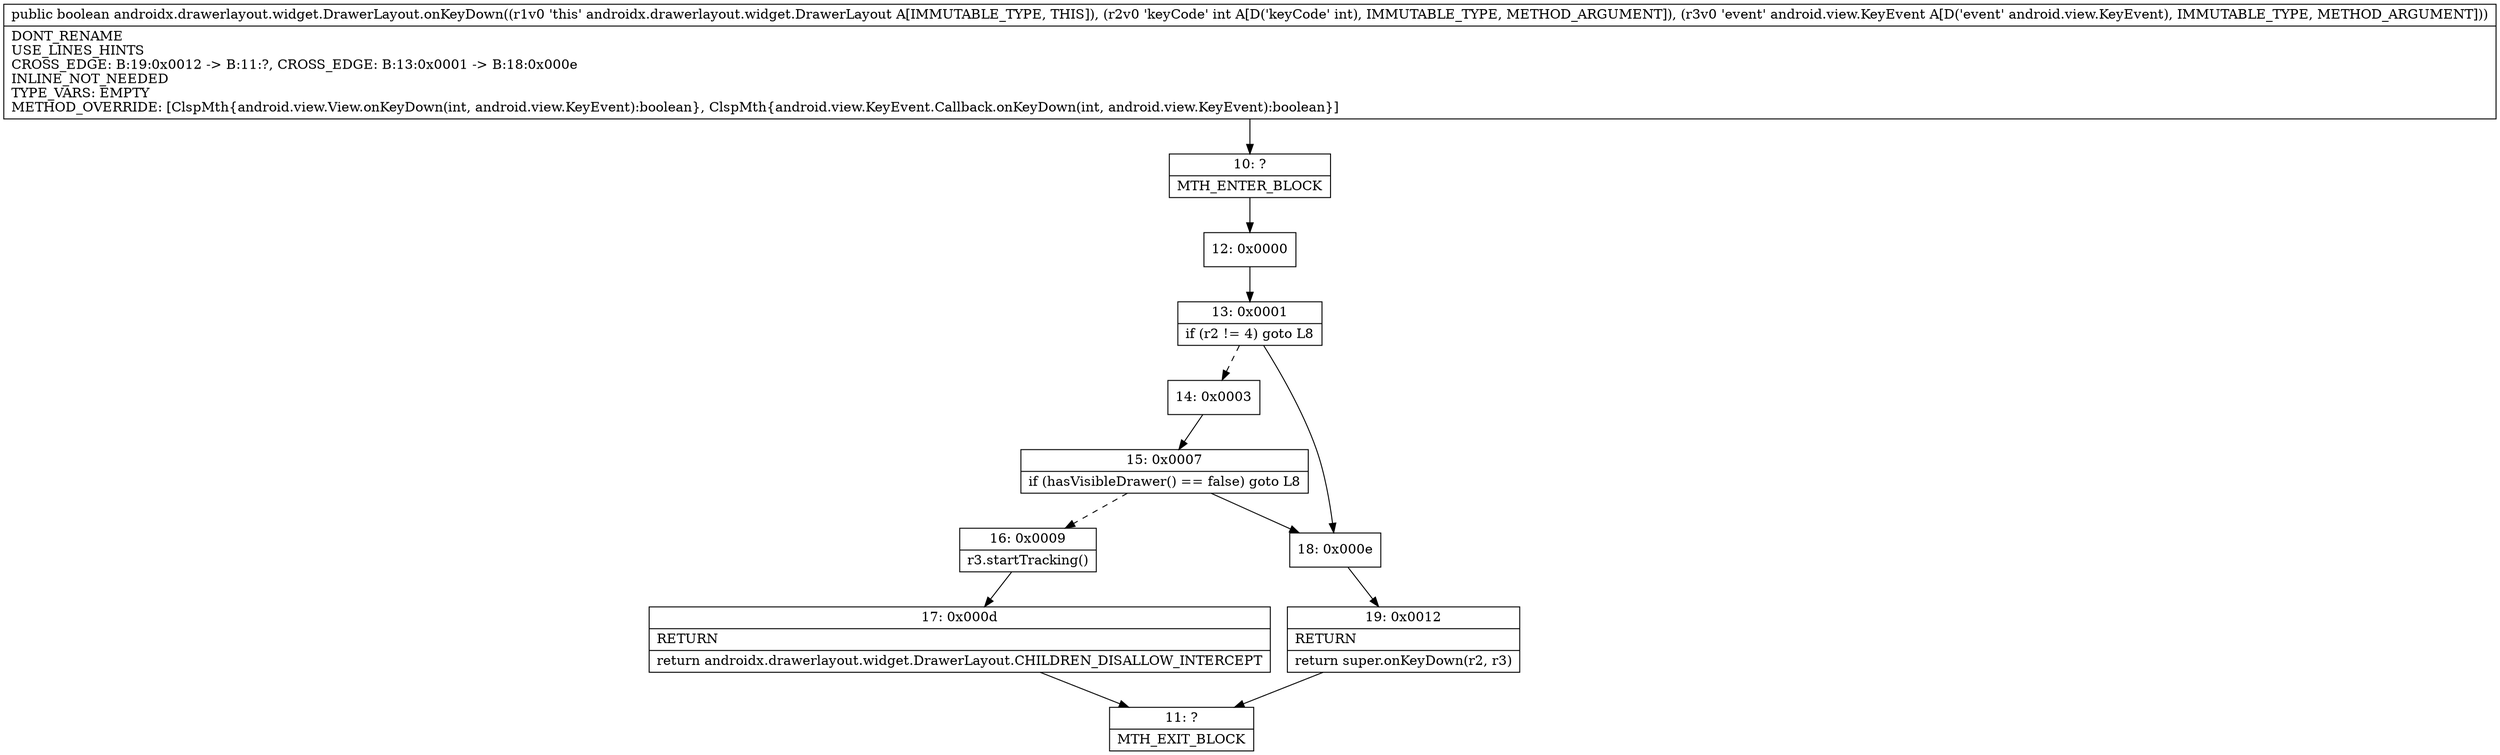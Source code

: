 digraph "CFG forandroidx.drawerlayout.widget.DrawerLayout.onKeyDown(ILandroid\/view\/KeyEvent;)Z" {
Node_10 [shape=record,label="{10\:\ ?|MTH_ENTER_BLOCK\l}"];
Node_12 [shape=record,label="{12\:\ 0x0000}"];
Node_13 [shape=record,label="{13\:\ 0x0001|if (r2 != 4) goto L8\l}"];
Node_14 [shape=record,label="{14\:\ 0x0003}"];
Node_15 [shape=record,label="{15\:\ 0x0007|if (hasVisibleDrawer() == false) goto L8\l}"];
Node_16 [shape=record,label="{16\:\ 0x0009|r3.startTracking()\l}"];
Node_17 [shape=record,label="{17\:\ 0x000d|RETURN\l|return androidx.drawerlayout.widget.DrawerLayout.CHILDREN_DISALLOW_INTERCEPT\l}"];
Node_11 [shape=record,label="{11\:\ ?|MTH_EXIT_BLOCK\l}"];
Node_18 [shape=record,label="{18\:\ 0x000e}"];
Node_19 [shape=record,label="{19\:\ 0x0012|RETURN\l|return super.onKeyDown(r2, r3)\l}"];
MethodNode[shape=record,label="{public boolean androidx.drawerlayout.widget.DrawerLayout.onKeyDown((r1v0 'this' androidx.drawerlayout.widget.DrawerLayout A[IMMUTABLE_TYPE, THIS]), (r2v0 'keyCode' int A[D('keyCode' int), IMMUTABLE_TYPE, METHOD_ARGUMENT]), (r3v0 'event' android.view.KeyEvent A[D('event' android.view.KeyEvent), IMMUTABLE_TYPE, METHOD_ARGUMENT]))  | DONT_RENAME\lUSE_LINES_HINTS\lCROSS_EDGE: B:19:0x0012 \-\> B:11:?, CROSS_EDGE: B:13:0x0001 \-\> B:18:0x000e\lINLINE_NOT_NEEDED\lTYPE_VARS: EMPTY\lMETHOD_OVERRIDE: [ClspMth\{android.view.View.onKeyDown(int, android.view.KeyEvent):boolean\}, ClspMth\{android.view.KeyEvent.Callback.onKeyDown(int, android.view.KeyEvent):boolean\}]\l}"];
MethodNode -> Node_10;Node_10 -> Node_12;
Node_12 -> Node_13;
Node_13 -> Node_14[style=dashed];
Node_13 -> Node_18;
Node_14 -> Node_15;
Node_15 -> Node_16[style=dashed];
Node_15 -> Node_18;
Node_16 -> Node_17;
Node_17 -> Node_11;
Node_18 -> Node_19;
Node_19 -> Node_11;
}

